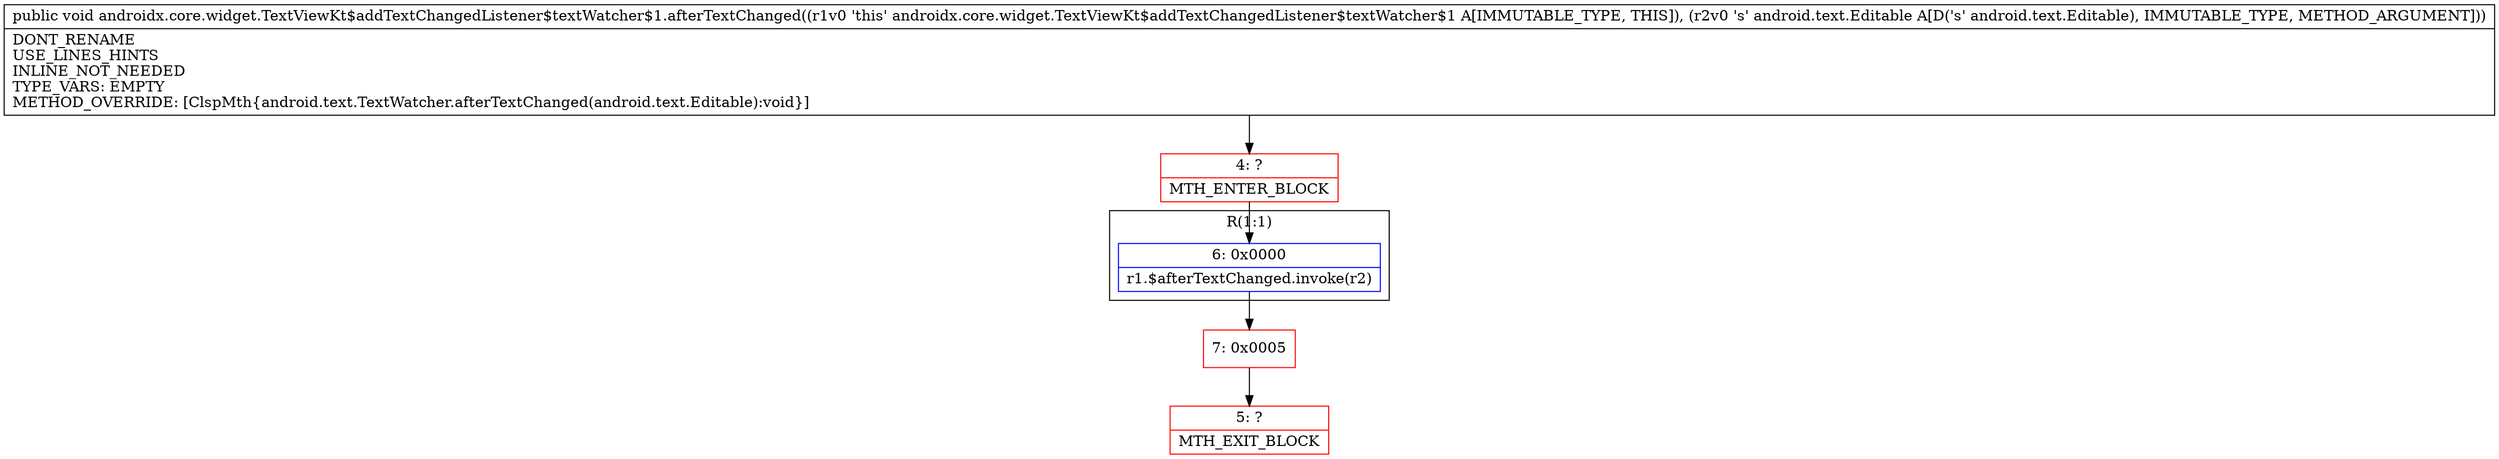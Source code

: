 digraph "CFG forandroidx.core.widget.TextViewKt$addTextChangedListener$textWatcher$1.afterTextChanged(Landroid\/text\/Editable;)V" {
subgraph cluster_Region_1995999584 {
label = "R(1:1)";
node [shape=record,color=blue];
Node_6 [shape=record,label="{6\:\ 0x0000|r1.$afterTextChanged.invoke(r2)\l}"];
}
Node_4 [shape=record,color=red,label="{4\:\ ?|MTH_ENTER_BLOCK\l}"];
Node_7 [shape=record,color=red,label="{7\:\ 0x0005}"];
Node_5 [shape=record,color=red,label="{5\:\ ?|MTH_EXIT_BLOCK\l}"];
MethodNode[shape=record,label="{public void androidx.core.widget.TextViewKt$addTextChangedListener$textWatcher$1.afterTextChanged((r1v0 'this' androidx.core.widget.TextViewKt$addTextChangedListener$textWatcher$1 A[IMMUTABLE_TYPE, THIS]), (r2v0 's' android.text.Editable A[D('s' android.text.Editable), IMMUTABLE_TYPE, METHOD_ARGUMENT]))  | DONT_RENAME\lUSE_LINES_HINTS\lINLINE_NOT_NEEDED\lTYPE_VARS: EMPTY\lMETHOD_OVERRIDE: [ClspMth\{android.text.TextWatcher.afterTextChanged(android.text.Editable):void\}]\l}"];
MethodNode -> Node_4;Node_6 -> Node_7;
Node_4 -> Node_6;
Node_7 -> Node_5;
}

